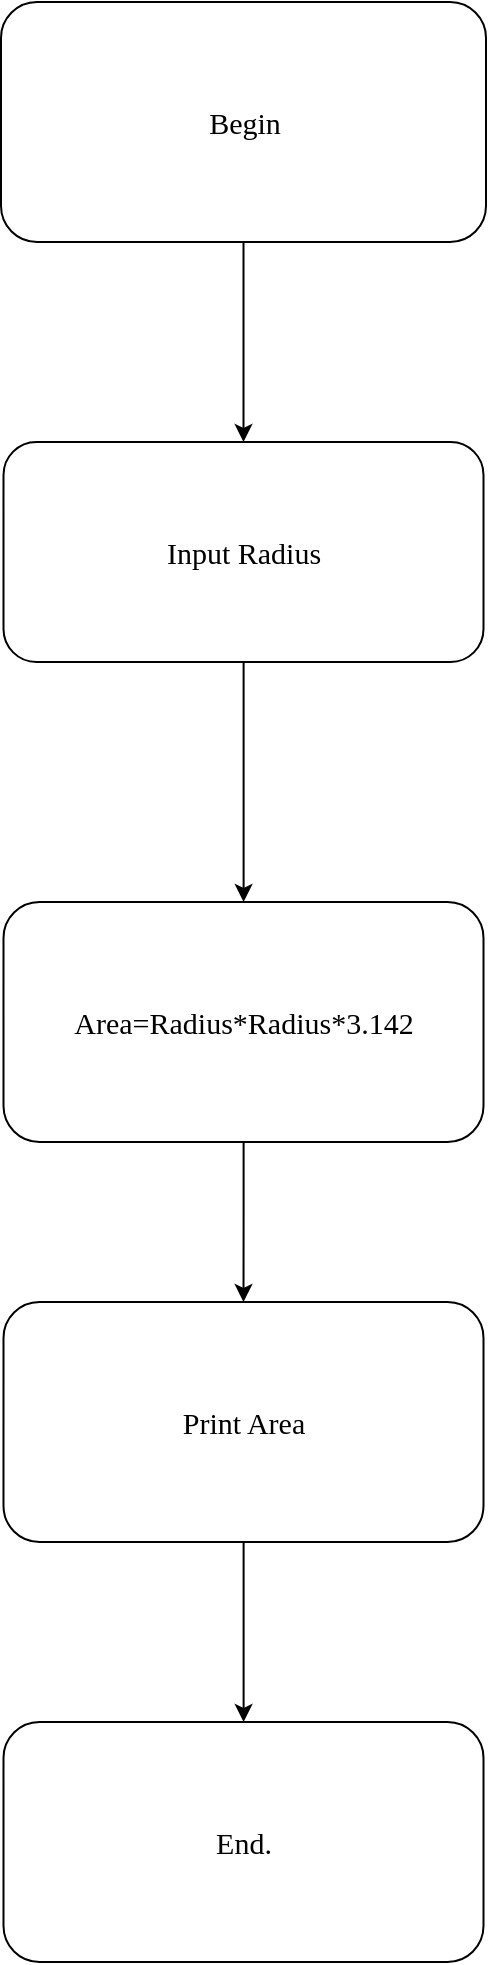 <mxfile version="24.7.17">
  <diagram name="Page-1" id="tB6fP3fhG_fLYy5JBvAa">
    <mxGraphModel dx="1042" dy="565" grid="1" gridSize="10" guides="1" tooltips="1" connect="1" arrows="1" fold="1" page="1" pageScale="1" pageWidth="850" pageHeight="1100" math="0" shadow="0">
      <root>
        <mxCell id="0" />
        <mxCell id="1" parent="0" />
        <mxCell id="20MSN_aKqXDfy-MP3mco-20" style="edgeStyle=orthogonalEdgeStyle;rounded=0;orthogonalLoop=1;jettySize=auto;html=1;entryX=0.5;entryY=0;entryDx=0;entryDy=0;" edge="1" parent="1" source="20MSN_aKqXDfy-MP3mco-10" target="20MSN_aKqXDfy-MP3mco-11">
          <mxGeometry relative="1" as="geometry" />
        </mxCell>
        <mxCell id="20MSN_aKqXDfy-MP3mco-10" value="&lt;font style=&quot;font-size: 15px;&quot;&gt;Begin&lt;/font&gt;" style="rounded=1;whiteSpace=wrap;html=1;fontStyle=0;fontFamily=Times New Roman;fontSize=15;" vertex="1" parent="1">
          <mxGeometry x="317.5" y="10" width="242.5" height="120" as="geometry" />
        </mxCell>
        <mxCell id="20MSN_aKqXDfy-MP3mco-15" style="edgeStyle=orthogonalEdgeStyle;rounded=0;orthogonalLoop=1;jettySize=auto;html=1;" edge="1" parent="1" source="20MSN_aKqXDfy-MP3mco-11" target="20MSN_aKqXDfy-MP3mco-12">
          <mxGeometry relative="1" as="geometry" />
        </mxCell>
        <mxCell id="20MSN_aKqXDfy-MP3mco-11" value="&lt;font style=&quot;font-size: 15px;&quot;&gt;Input Radius&lt;/font&gt;" style="rounded=1;whiteSpace=wrap;html=1;fontStyle=0;fontFamily=Times New Roman;" vertex="1" parent="1">
          <mxGeometry x="318.75" y="230" width="240" height="110" as="geometry" />
        </mxCell>
        <mxCell id="20MSN_aKqXDfy-MP3mco-16" style="edgeStyle=orthogonalEdgeStyle;rounded=0;orthogonalLoop=1;jettySize=auto;html=1;entryX=0.5;entryY=0;entryDx=0;entryDy=0;" edge="1" parent="1" source="20MSN_aKqXDfy-MP3mco-12" target="20MSN_aKqXDfy-MP3mco-13">
          <mxGeometry relative="1" as="geometry" />
        </mxCell>
        <mxCell id="20MSN_aKqXDfy-MP3mco-12" value="&lt;font style=&quot;font-size: 15px;&quot;&gt;Area=Radius*Radius*3.142&lt;/font&gt;" style="rounded=1;whiteSpace=wrap;html=1;fontStyle=0;fontFamily=Times New Roman;" vertex="1" parent="1">
          <mxGeometry x="318.75" y="460" width="240" height="120" as="geometry" />
        </mxCell>
        <mxCell id="20MSN_aKqXDfy-MP3mco-17" style="edgeStyle=orthogonalEdgeStyle;rounded=0;orthogonalLoop=1;jettySize=auto;html=1;" edge="1" parent="1" source="20MSN_aKqXDfy-MP3mco-13" target="20MSN_aKqXDfy-MP3mco-14">
          <mxGeometry relative="1" as="geometry" />
        </mxCell>
        <mxCell id="20MSN_aKqXDfy-MP3mco-13" value="&lt;font style=&quot;font-size: 15px;&quot;&gt;Print Area&lt;/font&gt;" style="rounded=1;whiteSpace=wrap;html=1;fontStyle=0;fontFamily=Times New Roman;" vertex="1" parent="1">
          <mxGeometry x="318.75" y="660" width="240" height="120" as="geometry" />
        </mxCell>
        <mxCell id="20MSN_aKqXDfy-MP3mco-14" value="&lt;font style=&quot;font-size: 15px;&quot;&gt;End.&lt;/font&gt;" style="rounded=1;whiteSpace=wrap;html=1;fontStyle=0;fontFamily=Times New Roman;" vertex="1" parent="1">
          <mxGeometry x="318.75" y="870" width="240" height="120" as="geometry" />
        </mxCell>
      </root>
    </mxGraphModel>
  </diagram>
</mxfile>
